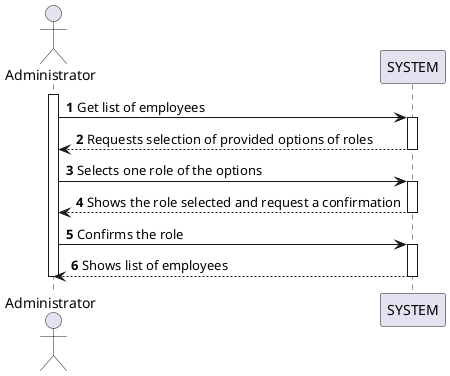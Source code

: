 @startuml

autonumber

actor "Administrator" as Admin

activate Admin

"Admin" -> SYSTEM: Get list of employees
activate "SYSTEM"
"Admin" <-- SYSTEM: Requests selection of provided options of roles
deactivate "SYSTEM"

"Admin" -> SYSTEM: Selects one role of the options
activate "SYSTEM"

"Admin" <-- SYSTEM: Shows the role selected and request a confirmation
deactivate "SYSTEM"

"Admin" -> SYSTEM: Confirms the role
activate "SYSTEM"

"Admin" <-- SYSTEM: Shows list of employees
deactivate "SYSTEM"

deactivate Admin

@enduml